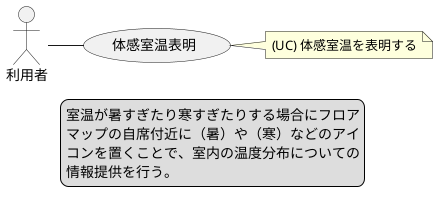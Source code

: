 @startuml
actor 利用者
usecase 体感室温表明
note right: (UC) 体感室温を表明する

利用者 - 体感室温表明

legend
室温が暑すぎたり寒すぎたりする場合にフロア
マップの自席付近に（暑）や（寒）などのアイ
コンを置くことで、室内の温度分布についての
情報提供を行う。
end legend

@enduml